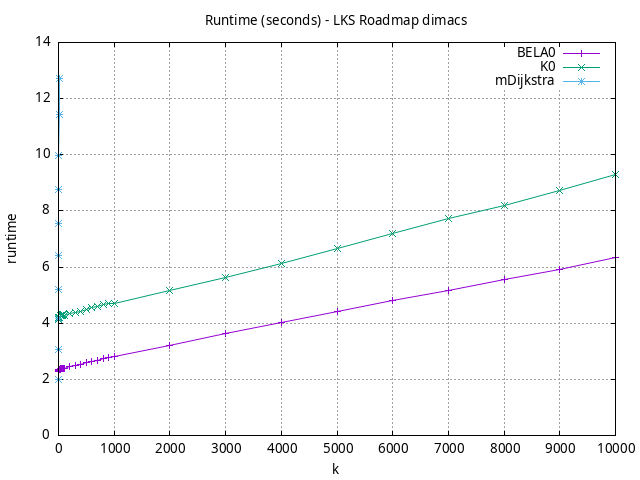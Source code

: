 #!/usr/bin/gnuplot
# -*- coding: utf-8 -*-
#
# results/roadmap/dimacs/LKS/USA-road-d.LKS.brute-force.runtime.gnuplot
#
# Started on 01/09/2024 14:32:52
# Author: Carlos Linares López
set grid
set xlabel "k"
set ylabel "runtime"

set title "Runtime (seconds) - LKS Roadmap dimacs"

set terminal png enhanced font "Ariel,10"
set output 'USA-road-d.LKS.brute-force.runtime.png'

plot "-" title "BELA0"      with linesp, "-" title "K0"      with linesp, "-" title "mDijkstra"      with linesp

	1 2.2661724899999998
	2 2.32629468
	3 2.33893047
	4 2.34289453
	5 2.34558535
	6 2.33766813
	7 2.33056164
	8 2.3490396
	9 2.3541325800000004
	10 2.3335129400000003
	20 2.34947307
	30 2.3612699800000003
	40 2.36944465
	50 2.3769702600000002
	60 2.3821074700000002
	70 2.38902074
	80 2.39424372
	90 2.39790451
	100 2.39737215
	200 2.4712906199999995
	300 2.49415954
	400 2.5451460100000003
	500 2.5906120300000004
	600 2.63424851
	700 2.6805085099999997
	800 2.7256871600000006
	900 2.7686157600000003
	1000 2.804349780000001
	2000 3.2230778300000007
	3000 3.61620827
	4000 4.017057219999999
	5000 4.4086156899999995
	6000 4.79431463
	7000 5.150987659999999
	8000 5.539832119999999
	9000 5.923110690000001
	10000 6.327689400000001
end
	1 4.1443552299999995
	2 4.17412515
	3 4.1803254
	4 4.20845363
	5 4.200062689999999
	6 4.2019189699999995
	7 4.2026069900000005
	8 4.212146290000001
	9 4.21288096
	10 4.1970841100000005
	20 4.21919583
	30 4.25804922
	40 4.26585549
	50 4.27361548
	60 4.27636898
	70 4.288147090000001
	80 4.296147039999999
	90 4.301396319999999
	100 4.28291813
	200 4.33411905
	300 4.381594840000001
	400 4.433453879999999
	500 4.48502994
	600 4.55704072
	700 4.607172050000001
	800 4.654904650000001
	900 4.7004978799999995
	1000 4.708927930000001
	2000 5.17778603
	3000 5.6377893100000005
	4000 6.13083305
	5000 6.65125222
	6000 7.19761301
	7000 7.739107229999999
	8000 8.2080786
	9000 8.73762395
	10000 9.291175590000002
end
	1 1.9950925759999998
	2 3.0790997899999994
	3 4.18481593
	4 5.19644996
	5 6.418193019999999
	6 7.554996760000002
	7 8.777123360000001
	8 9.986837699999999
	9 11.419725070000002
	10 12.708664899999999
end
